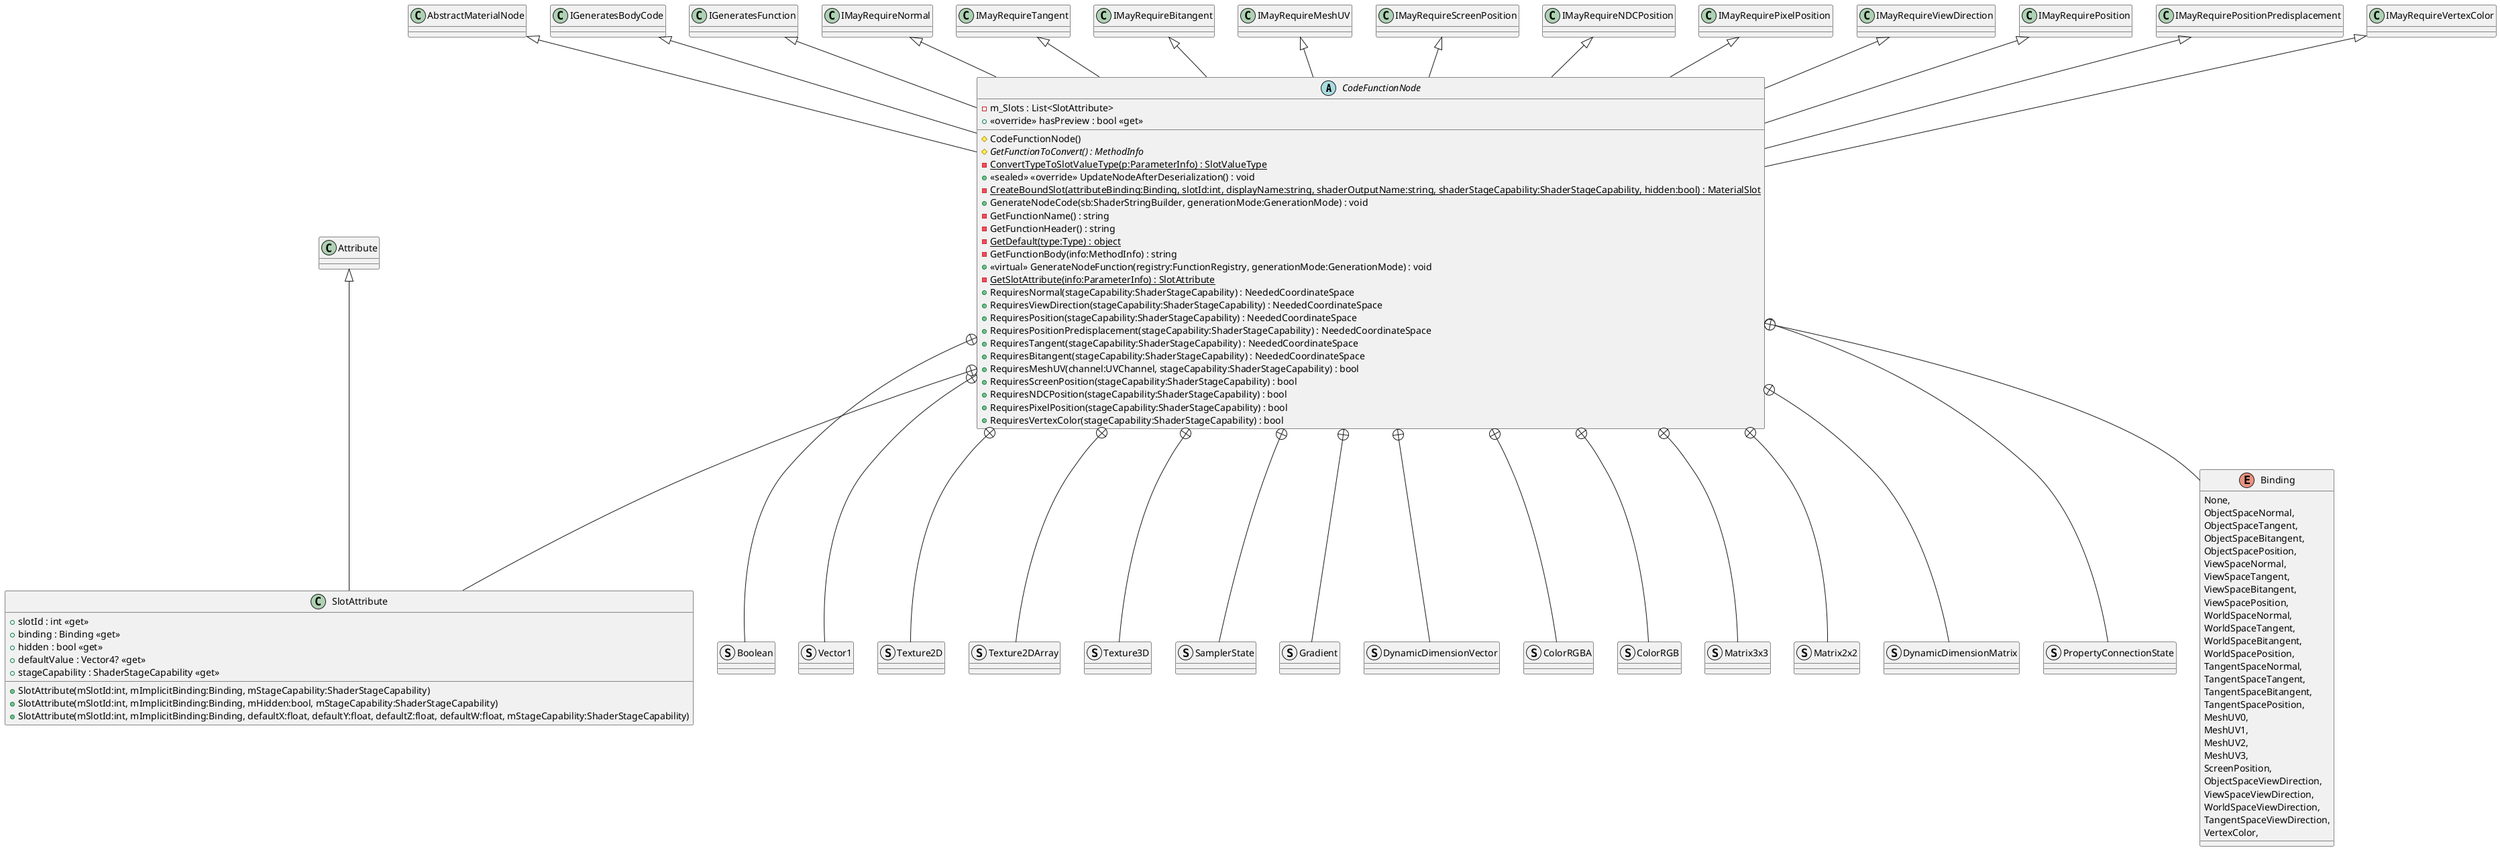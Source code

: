 @startuml
abstract class CodeFunctionNode {
    - m_Slots : List<SlotAttribute>
    + <<override>> hasPreview : bool <<get>>
    # CodeFunctionNode()
    # {abstract} GetFunctionToConvert() : MethodInfo
    - {static} ConvertTypeToSlotValueType(p:ParameterInfo) : SlotValueType
    + <<sealed>> <<override>> UpdateNodeAfterDeserialization() : void
    - {static} CreateBoundSlot(attributeBinding:Binding, slotId:int, displayName:string, shaderOutputName:string, shaderStageCapability:ShaderStageCapability, hidden:bool) : MaterialSlot
    + GenerateNodeCode(sb:ShaderStringBuilder, generationMode:GenerationMode) : void
    - GetFunctionName() : string
    - GetFunctionHeader() : string
    - {static} GetDefault(type:Type) : object
    - GetFunctionBody(info:MethodInfo) : string
    + <<virtual>> GenerateNodeFunction(registry:FunctionRegistry, generationMode:GenerationMode) : void
    - {static} GetSlotAttribute(info:ParameterInfo) : SlotAttribute
    + RequiresNormal(stageCapability:ShaderStageCapability) : NeededCoordinateSpace
    + RequiresViewDirection(stageCapability:ShaderStageCapability) : NeededCoordinateSpace
    + RequiresPosition(stageCapability:ShaderStageCapability) : NeededCoordinateSpace
    + RequiresPositionPredisplacement(stageCapability:ShaderStageCapability) : NeededCoordinateSpace
    + RequiresTangent(stageCapability:ShaderStageCapability) : NeededCoordinateSpace
    + RequiresBitangent(stageCapability:ShaderStageCapability) : NeededCoordinateSpace
    + RequiresMeshUV(channel:UVChannel, stageCapability:ShaderStageCapability) : bool
    + RequiresScreenPosition(stageCapability:ShaderStageCapability) : bool
    + RequiresNDCPosition(stageCapability:ShaderStageCapability) : bool
    + RequiresPixelPosition(stageCapability:ShaderStageCapability) : bool
    + RequiresVertexColor(stageCapability:ShaderStageCapability) : bool
}
struct Boolean {
}
struct Vector1 {
}
struct Texture2D {
}
struct Texture2DArray {
}
struct Texture3D {
}
struct SamplerState {
}
struct Gradient {
}
struct DynamicDimensionVector {
}
struct ColorRGBA {
}
struct ColorRGB {
}
struct Matrix3x3 {
}
struct Matrix2x2 {
}
struct DynamicDimensionMatrix {
}
struct PropertyConnectionState {
}
enum Binding {
    None,
    ObjectSpaceNormal,
    ObjectSpaceTangent,
    ObjectSpaceBitangent,
    ObjectSpacePosition,
    ViewSpaceNormal,
    ViewSpaceTangent,
    ViewSpaceBitangent,
    ViewSpacePosition,
    WorldSpaceNormal,
    WorldSpaceTangent,
    WorldSpaceBitangent,
    WorldSpacePosition,
    TangentSpaceNormal,
    TangentSpaceTangent,
    TangentSpaceBitangent,
    TangentSpacePosition,
    MeshUV0,
    MeshUV1,
    MeshUV2,
    MeshUV3,
    ScreenPosition,
    ObjectSpaceViewDirection,
    ViewSpaceViewDirection,
    WorldSpaceViewDirection,
    TangentSpaceViewDirection,
    VertexColor,
}
class SlotAttribute {
    + slotId : int <<get>>
    + binding : Binding <<get>>
    + hidden : bool <<get>>
    + defaultValue : Vector4? <<get>>
    + stageCapability : ShaderStageCapability <<get>>
    + SlotAttribute(mSlotId:int, mImplicitBinding:Binding, mStageCapability:ShaderStageCapability)
    + SlotAttribute(mSlotId:int, mImplicitBinding:Binding, mHidden:bool, mStageCapability:ShaderStageCapability)
    + SlotAttribute(mSlotId:int, mImplicitBinding:Binding, defaultX:float, defaultY:float, defaultZ:float, defaultW:float, mStageCapability:ShaderStageCapability)
}
AbstractMaterialNode <|-- CodeFunctionNode
IGeneratesBodyCode <|-- CodeFunctionNode
IGeneratesFunction <|-- CodeFunctionNode
IMayRequireNormal <|-- CodeFunctionNode
IMayRequireTangent <|-- CodeFunctionNode
IMayRequireBitangent <|-- CodeFunctionNode
IMayRequireMeshUV <|-- CodeFunctionNode
IMayRequireScreenPosition <|-- CodeFunctionNode
IMayRequireNDCPosition <|-- CodeFunctionNode
IMayRequirePixelPosition <|-- CodeFunctionNode
IMayRequireViewDirection <|-- CodeFunctionNode
IMayRequirePosition <|-- CodeFunctionNode
IMayRequirePositionPredisplacement <|-- CodeFunctionNode
IMayRequireVertexColor <|-- CodeFunctionNode
CodeFunctionNode +-- Boolean
CodeFunctionNode +-- Vector1
CodeFunctionNode +-- Texture2D
CodeFunctionNode +-- Texture2DArray
CodeFunctionNode +-- Texture3D
CodeFunctionNode +-- SamplerState
CodeFunctionNode +-- Gradient
CodeFunctionNode +-- DynamicDimensionVector
CodeFunctionNode +-- ColorRGBA
CodeFunctionNode +-- ColorRGB
CodeFunctionNode +-- Matrix3x3
CodeFunctionNode +-- Matrix2x2
CodeFunctionNode +-- DynamicDimensionMatrix
CodeFunctionNode +-- PropertyConnectionState
CodeFunctionNode +-- Binding
CodeFunctionNode +-- SlotAttribute
Attribute <|-- SlotAttribute
@enduml
